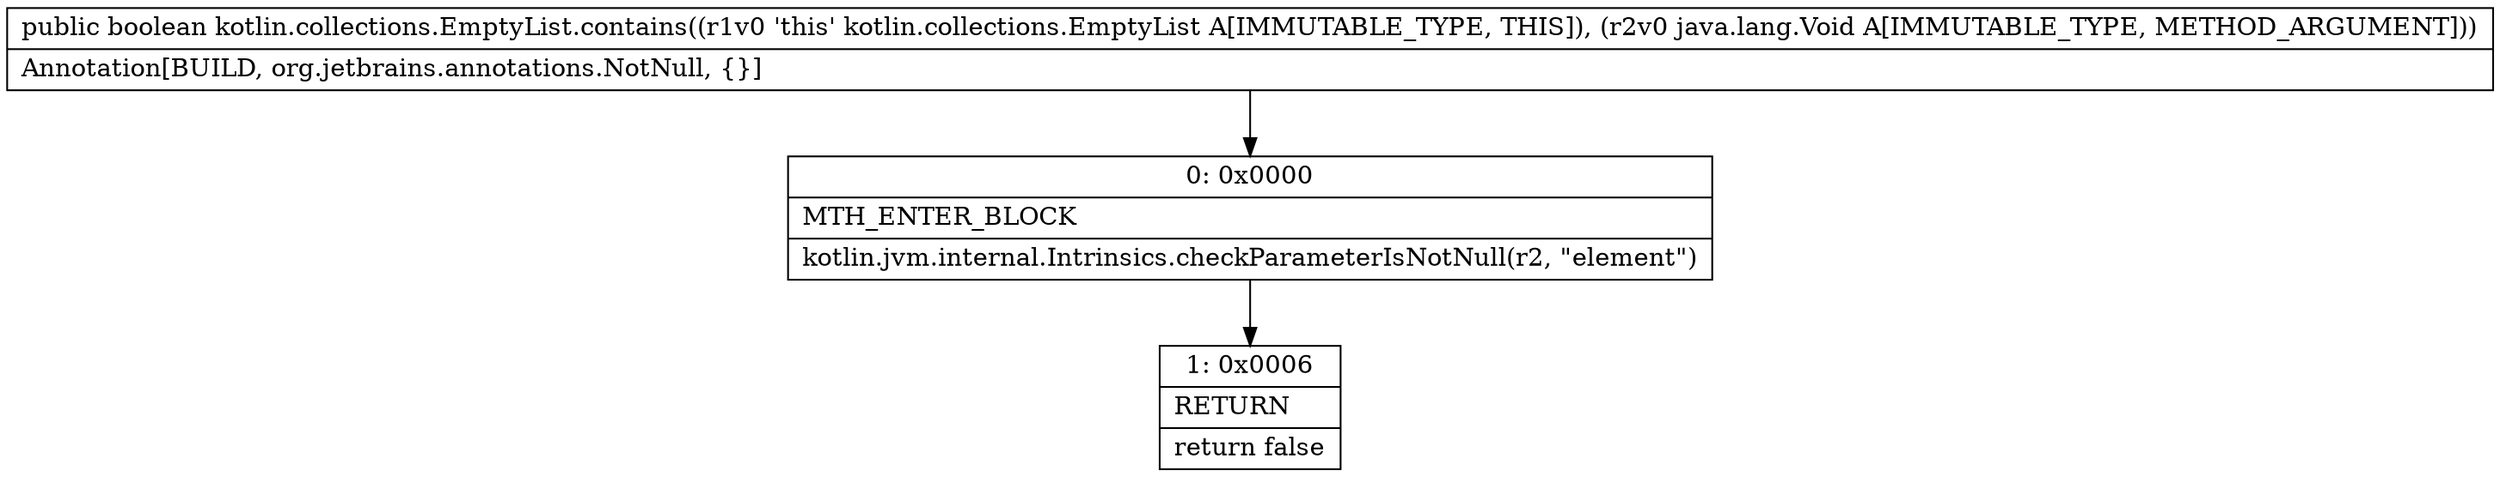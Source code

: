 digraph "CFG forkotlin.collections.EmptyList.contains(Ljava\/lang\/Void;)Z" {
Node_0 [shape=record,label="{0\:\ 0x0000|MTH_ENTER_BLOCK\l|kotlin.jvm.internal.Intrinsics.checkParameterIsNotNull(r2, \"element\")\l}"];
Node_1 [shape=record,label="{1\:\ 0x0006|RETURN\l|return false\l}"];
MethodNode[shape=record,label="{public boolean kotlin.collections.EmptyList.contains((r1v0 'this' kotlin.collections.EmptyList A[IMMUTABLE_TYPE, THIS]), (r2v0 java.lang.Void A[IMMUTABLE_TYPE, METHOD_ARGUMENT]))  | Annotation[BUILD, org.jetbrains.annotations.NotNull, \{\}]\l}"];
MethodNode -> Node_0;
Node_0 -> Node_1;
}

